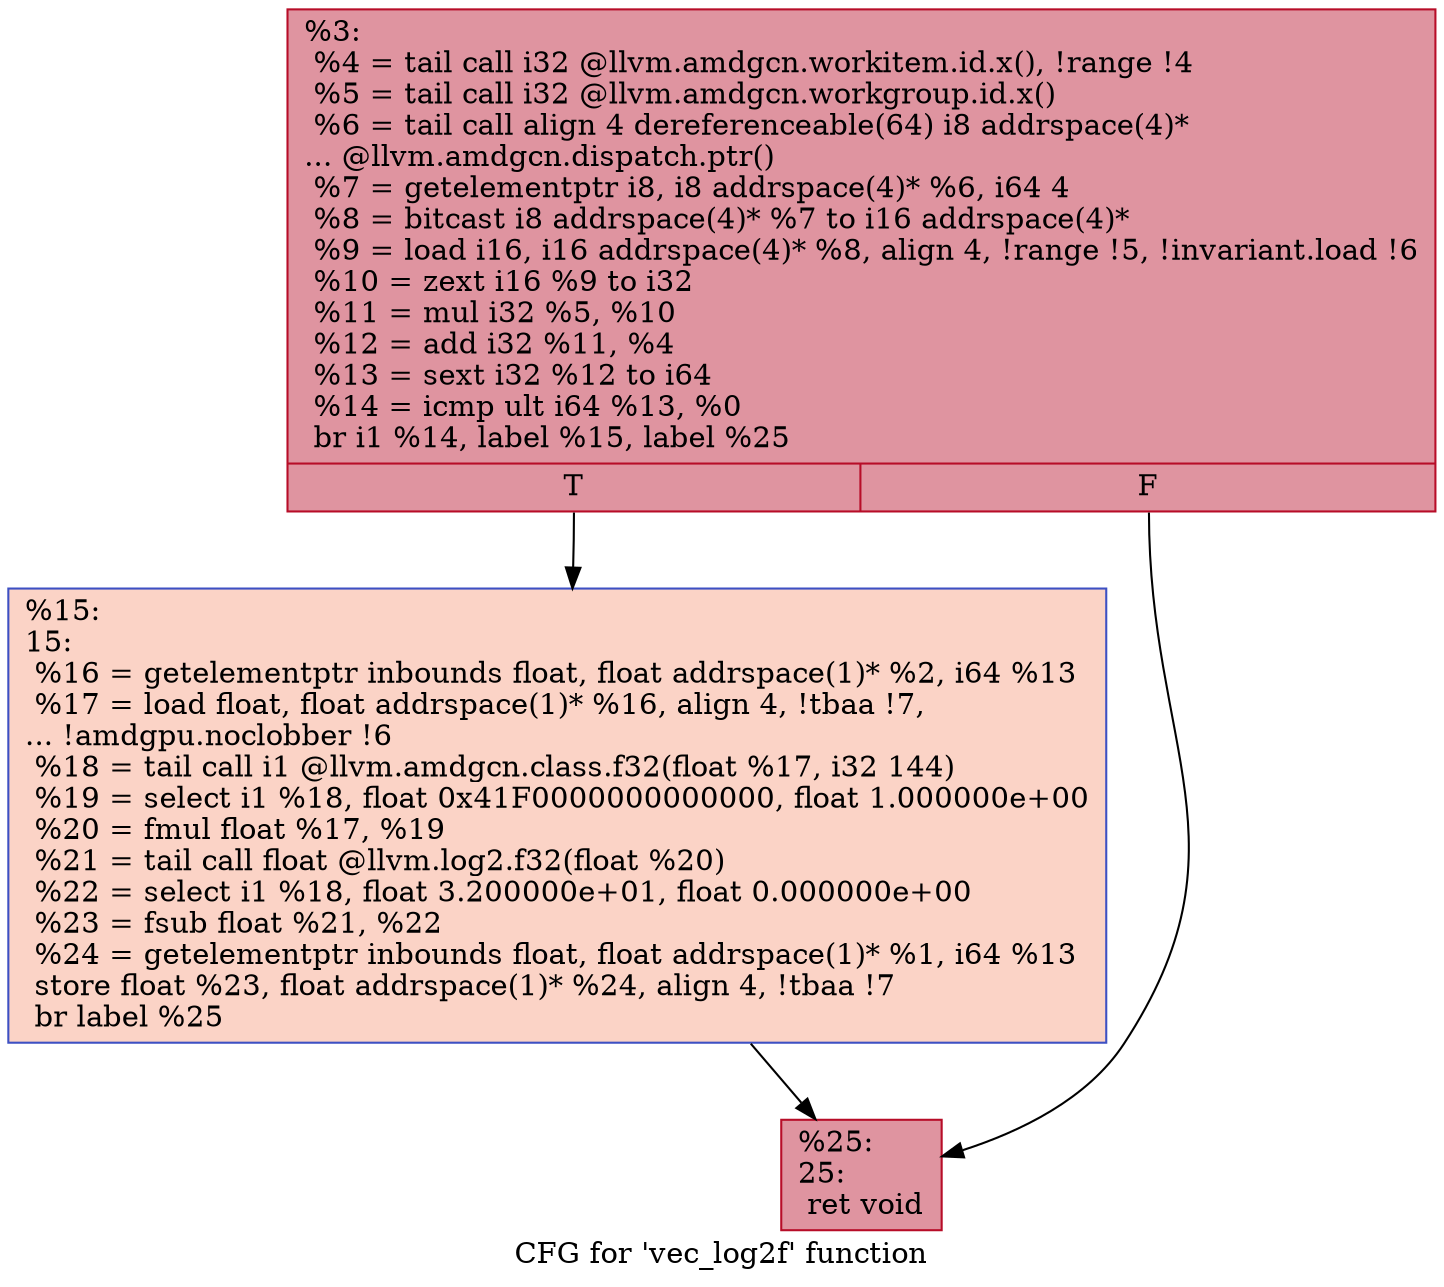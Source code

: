 digraph "CFG for 'vec_log2f' function" {
	label="CFG for 'vec_log2f' function";

	Node0x59fe270 [shape=record,color="#b70d28ff", style=filled, fillcolor="#b70d2870",label="{%3:\l  %4 = tail call i32 @llvm.amdgcn.workitem.id.x(), !range !4\l  %5 = tail call i32 @llvm.amdgcn.workgroup.id.x()\l  %6 = tail call align 4 dereferenceable(64) i8 addrspace(4)*\l... @llvm.amdgcn.dispatch.ptr()\l  %7 = getelementptr i8, i8 addrspace(4)* %6, i64 4\l  %8 = bitcast i8 addrspace(4)* %7 to i16 addrspace(4)*\l  %9 = load i16, i16 addrspace(4)* %8, align 4, !range !5, !invariant.load !6\l  %10 = zext i16 %9 to i32\l  %11 = mul i32 %5, %10\l  %12 = add i32 %11, %4\l  %13 = sext i32 %12 to i64\l  %14 = icmp ult i64 %13, %0\l  br i1 %14, label %15, label %25\l|{<s0>T|<s1>F}}"];
	Node0x59fe270:s0 -> Node0x59ff010;
	Node0x59fe270:s1 -> Node0x5a00280;
	Node0x59ff010 [shape=record,color="#3d50c3ff", style=filled, fillcolor="#f59c7d70",label="{%15:\l15:                                               \l  %16 = getelementptr inbounds float, float addrspace(1)* %2, i64 %13\l  %17 = load float, float addrspace(1)* %16, align 4, !tbaa !7,\l... !amdgpu.noclobber !6\l  %18 = tail call i1 @llvm.amdgcn.class.f32(float %17, i32 144)\l  %19 = select i1 %18, float 0x41F0000000000000, float 1.000000e+00\l  %20 = fmul float %17, %19\l  %21 = tail call float @llvm.log2.f32(float %20)\l  %22 = select i1 %18, float 3.200000e+01, float 0.000000e+00\l  %23 = fsub float %21, %22\l  %24 = getelementptr inbounds float, float addrspace(1)* %1, i64 %13\l  store float %23, float addrspace(1)* %24, align 4, !tbaa !7\l  br label %25\l}"];
	Node0x59ff010 -> Node0x5a00280;
	Node0x5a00280 [shape=record,color="#b70d28ff", style=filled, fillcolor="#b70d2870",label="{%25:\l25:                                               \l  ret void\l}"];
}

